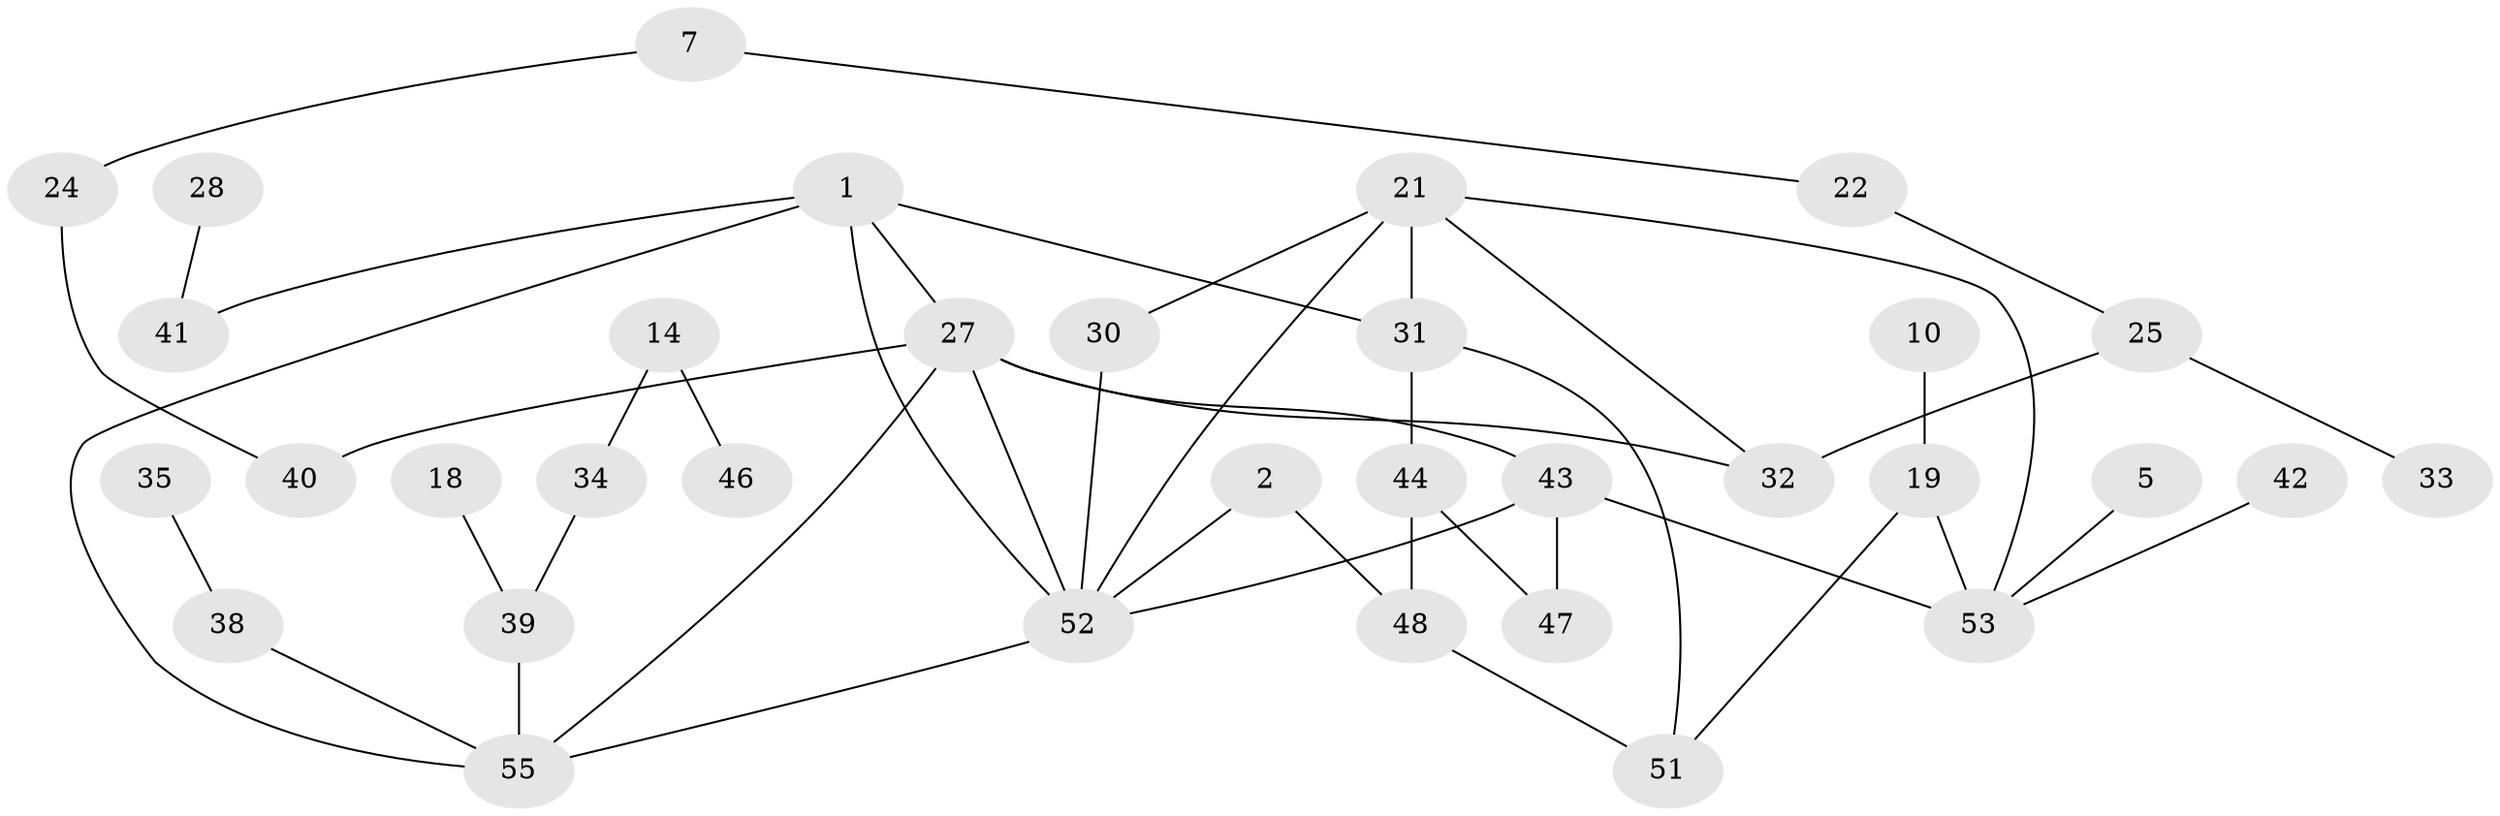 // original degree distribution, {4: 0.09090909090909091, 2: 0.2727272727272727, 3: 0.15454545454545454, 1: 0.2818181818181818, 0: 0.16363636363636364, 5: 0.02727272727272727, 7: 0.00909090909090909}
// Generated by graph-tools (version 1.1) at 2025/00/03/09/25 03:00:46]
// undirected, 34 vertices, 46 edges
graph export_dot {
graph [start="1"]
  node [color=gray90,style=filled];
  1;
  2;
  5;
  7;
  10;
  14;
  18;
  19;
  21;
  22;
  24;
  25;
  27;
  28;
  30;
  31;
  32;
  33;
  34;
  35;
  38;
  39;
  40;
  41;
  42;
  43;
  44;
  46;
  47;
  48;
  51;
  52;
  53;
  55;
  1 -- 27 [weight=1.0];
  1 -- 31 [weight=1.0];
  1 -- 41 [weight=1.0];
  1 -- 52 [weight=1.0];
  1 -- 55 [weight=1.0];
  2 -- 48 [weight=1.0];
  2 -- 52 [weight=1.0];
  5 -- 53 [weight=1.0];
  7 -- 22 [weight=1.0];
  7 -- 24 [weight=1.0];
  10 -- 19 [weight=1.0];
  14 -- 34 [weight=1.0];
  14 -- 46 [weight=1.0];
  18 -- 39 [weight=1.0];
  19 -- 51 [weight=1.0];
  19 -- 53 [weight=1.0];
  21 -- 30 [weight=1.0];
  21 -- 31 [weight=1.0];
  21 -- 32 [weight=1.0];
  21 -- 52 [weight=1.0];
  21 -- 53 [weight=1.0];
  22 -- 25 [weight=1.0];
  24 -- 40 [weight=1.0];
  25 -- 32 [weight=1.0];
  25 -- 33 [weight=1.0];
  27 -- 32 [weight=1.0];
  27 -- 40 [weight=1.0];
  27 -- 43 [weight=1.0];
  27 -- 52 [weight=1.0];
  27 -- 55 [weight=1.0];
  28 -- 41 [weight=1.0];
  30 -- 52 [weight=1.0];
  31 -- 44 [weight=1.0];
  31 -- 51 [weight=1.0];
  34 -- 39 [weight=1.0];
  35 -- 38 [weight=1.0];
  38 -- 55 [weight=1.0];
  39 -- 55 [weight=1.0];
  42 -- 53 [weight=1.0];
  43 -- 47 [weight=1.0];
  43 -- 52 [weight=1.0];
  43 -- 53 [weight=2.0];
  44 -- 47 [weight=1.0];
  44 -- 48 [weight=1.0];
  48 -- 51 [weight=1.0];
  52 -- 55 [weight=1.0];
}
